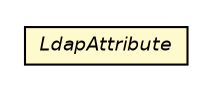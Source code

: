 #!/usr/local/bin/dot
#
# Class diagram 
# Generated by UmlGraph version 4.6 (http://www.spinellis.gr/sw/umlgraph)
#

digraph G {
	edge [fontname="Helvetica",fontsize=10,labelfontname="Helvetica",labelfontsize=10];
	node [fontname="Helvetica",fontsize=10,shape=plaintext];
	// ca.tnt.ldaputils.annotations.LdapAttribute
	c610 [label=<<table border="0" cellborder="1" cellspacing="0" cellpadding="2" port="p" bgcolor="lemonChiffon" href="./LdapAttribute.html">
		<tr><td><table border="0" cellspacing="0" cellpadding="1">
			<tr><td><font face="Helvetica-Oblique"> LdapAttribute </font></td></tr>
		</table></td></tr>
		</table>>, fontname="Helvetica", fontcolor="black", fontsize=9.0];
}

